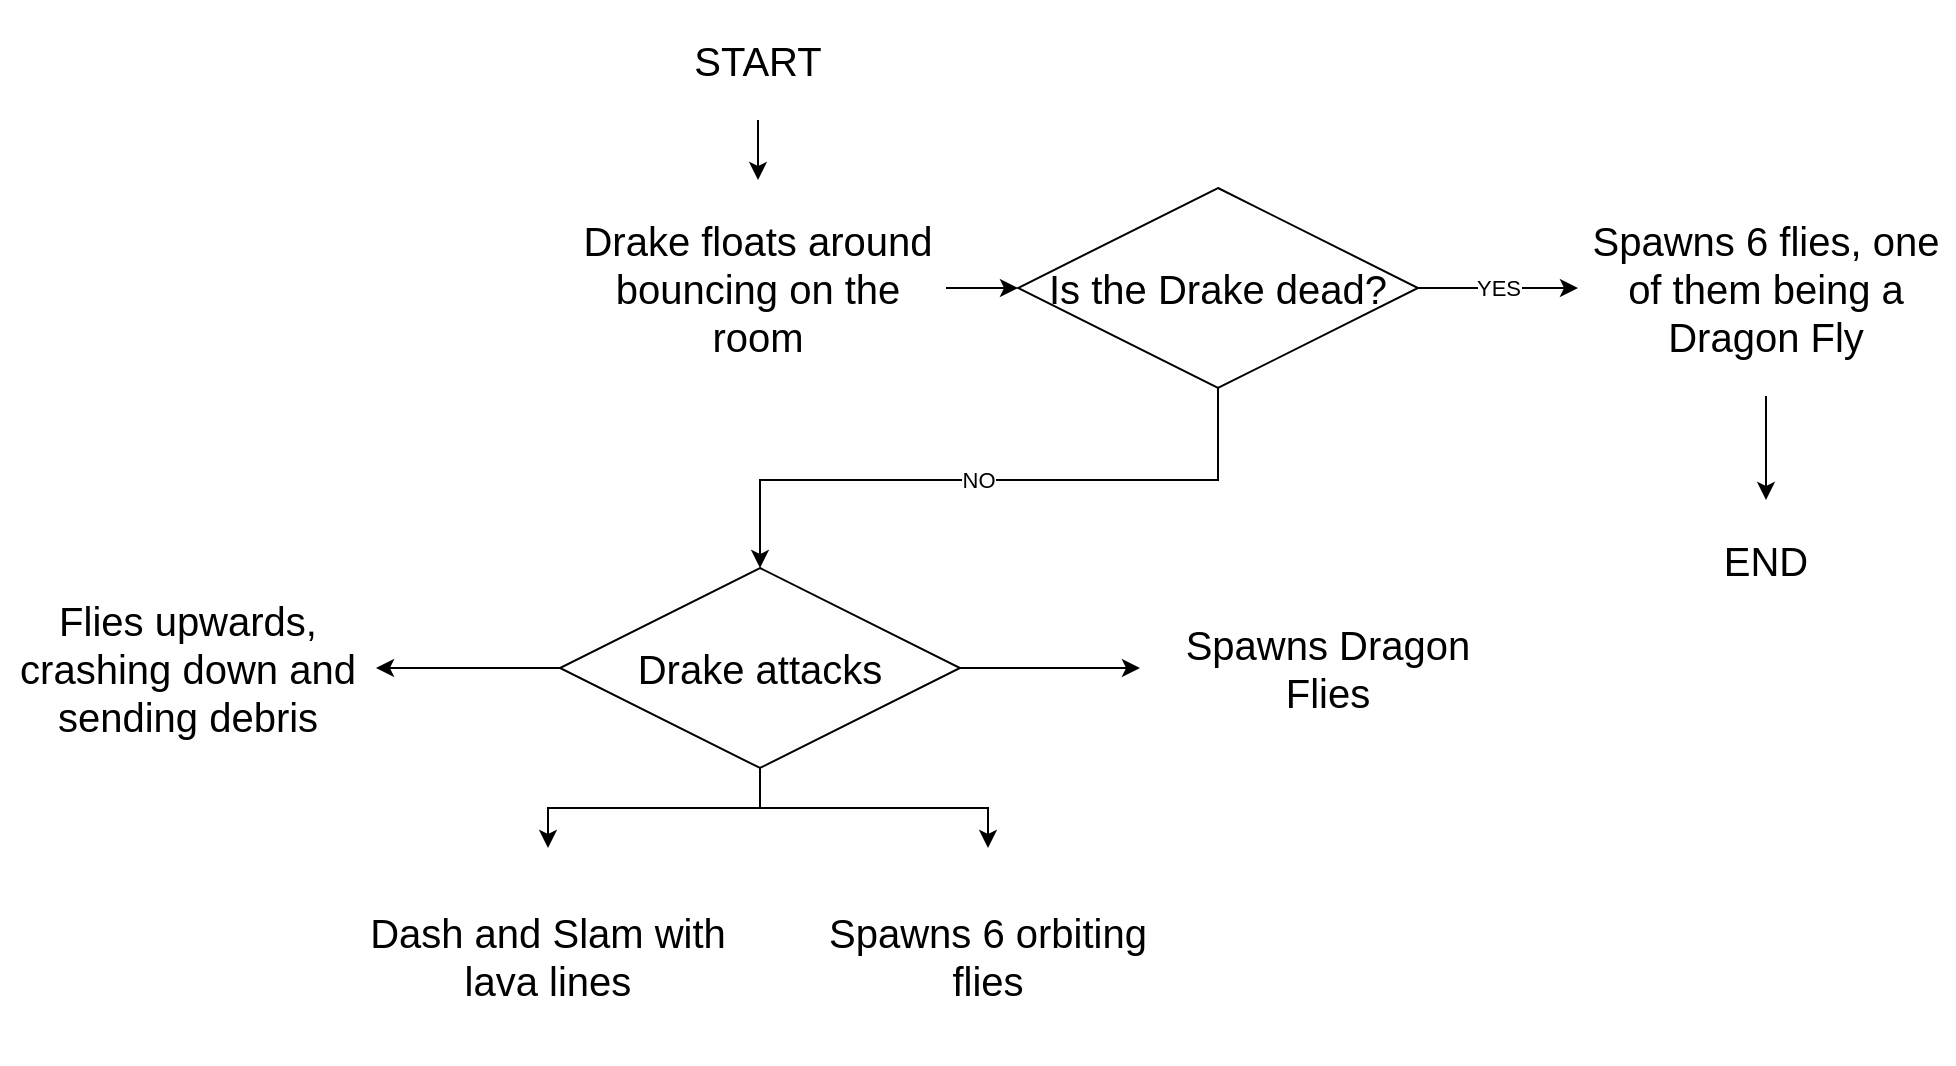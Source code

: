 <mxfile version="27.2.0">
  <diagram name="Página-1" id="-WXcRcZX3HXNQF5mQ1T5">
    <mxGraphModel dx="994" dy="634" grid="1" gridSize="10" guides="1" tooltips="1" connect="1" arrows="1" fold="1" page="1" pageScale="1" pageWidth="1000" pageHeight="2000" math="0" shadow="0">
      <root>
        <mxCell id="0" />
        <mxCell id="1" parent="0" />
        <mxCell id="FJtPStaCHCZ6-Py3G7Vr-15" style="edgeStyle=orthogonalEdgeStyle;rounded=0;orthogonalLoop=1;jettySize=auto;html=1;" edge="1" parent="1" source="FJtPStaCHCZ6-Py3G7Vr-1" target="FJtPStaCHCZ6-Py3G7Vr-2">
          <mxGeometry relative="1" as="geometry" />
        </mxCell>
        <mxCell id="FJtPStaCHCZ6-Py3G7Vr-1" value="START" style="rounded=0;whiteSpace=wrap;html=1;fillColor=light-dark(#FFFFFF,#00FF3F);strokeColor=none;fontSize=20;fontColor=light-dark(#000000,#000000);" vertex="1" parent="1">
          <mxGeometry x="330" y="40" width="120" height="60" as="geometry" />
        </mxCell>
        <mxCell id="FJtPStaCHCZ6-Py3G7Vr-18" style="edgeStyle=orthogonalEdgeStyle;rounded=0;orthogonalLoop=1;jettySize=auto;html=1;entryX=0;entryY=0.5;entryDx=0;entryDy=0;" edge="1" parent="1" source="FJtPStaCHCZ6-Py3G7Vr-2" target="FJtPStaCHCZ6-Py3G7Vr-17">
          <mxGeometry relative="1" as="geometry" />
        </mxCell>
        <mxCell id="FJtPStaCHCZ6-Py3G7Vr-2" value="Drake floats around bouncing on the room" style="rounded=0;whiteSpace=wrap;html=1;fillColor=light-dark(#FFFFFF,#52A6FF);strokeColor=none;fontSize=20;fontColor=light-dark(#000000,#000000);" vertex="1" parent="1">
          <mxGeometry x="296" y="130" width="188" height="108" as="geometry" />
        </mxCell>
        <mxCell id="FJtPStaCHCZ6-Py3G7Vr-7" style="edgeStyle=orthogonalEdgeStyle;rounded=0;orthogonalLoop=1;jettySize=auto;html=1;entryX=0;entryY=0.5;entryDx=0;entryDy=0;" edge="1" parent="1" source="FJtPStaCHCZ6-Py3G7Vr-4" target="FJtPStaCHCZ6-Py3G7Vr-6">
          <mxGeometry relative="1" as="geometry" />
        </mxCell>
        <mxCell id="FJtPStaCHCZ6-Py3G7Vr-11" style="edgeStyle=orthogonalEdgeStyle;rounded=0;orthogonalLoop=1;jettySize=auto;html=1;entryX=0.5;entryY=0;entryDx=0;entryDy=0;" edge="1" parent="1" source="FJtPStaCHCZ6-Py3G7Vr-4" target="FJtPStaCHCZ6-Py3G7Vr-8">
          <mxGeometry relative="1" as="geometry" />
        </mxCell>
        <mxCell id="FJtPStaCHCZ6-Py3G7Vr-12" style="edgeStyle=orthogonalEdgeStyle;rounded=0;orthogonalLoop=1;jettySize=auto;html=1;entryX=0.5;entryY=0;entryDx=0;entryDy=0;" edge="1" parent="1" source="FJtPStaCHCZ6-Py3G7Vr-4" target="FJtPStaCHCZ6-Py3G7Vr-10">
          <mxGeometry relative="1" as="geometry" />
        </mxCell>
        <mxCell id="FJtPStaCHCZ6-Py3G7Vr-14" style="edgeStyle=orthogonalEdgeStyle;rounded=0;orthogonalLoop=1;jettySize=auto;html=1;" edge="1" parent="1" source="FJtPStaCHCZ6-Py3G7Vr-4" target="FJtPStaCHCZ6-Py3G7Vr-13">
          <mxGeometry relative="1" as="geometry" />
        </mxCell>
        <mxCell id="FJtPStaCHCZ6-Py3G7Vr-4" value="Drake attacks" style="rhombus;whiteSpace=wrap;html=1;fillColor=light-dark(#FFFFFF,#FFC23E);fontSize=20;fontColor=light-dark(#000000,#000000);" vertex="1" parent="1">
          <mxGeometry x="291" y="324" width="200" height="100" as="geometry" />
        </mxCell>
        <mxCell id="FJtPStaCHCZ6-Py3G7Vr-6" value="Spawns Dragon Flies" style="rounded=0;whiteSpace=wrap;html=1;fillColor=light-dark(#FFFFFF,#52A6FF);strokeColor=none;fontSize=20;fontColor=light-dark(#000000,#000000);" vertex="1" parent="1">
          <mxGeometry x="581" y="320" width="188" height="108" as="geometry" />
        </mxCell>
        <mxCell id="FJtPStaCHCZ6-Py3G7Vr-8" value="Spawns 6 orbiting flies" style="rounded=0;whiteSpace=wrap;html=1;fillColor=light-dark(#FFFFFF,#52A6FF);strokeColor=none;fontSize=20;fontColor=light-dark(#000000,#000000);" vertex="1" parent="1">
          <mxGeometry x="411" y="464" width="188" height="108" as="geometry" />
        </mxCell>
        <mxCell id="FJtPStaCHCZ6-Py3G7Vr-10" value="Dash and Slam with lava lines" style="rounded=0;whiteSpace=wrap;html=1;fillColor=light-dark(#FFFFFF,#52A6FF);strokeColor=none;fontSize=20;fontColor=light-dark(#000000,#000000);" vertex="1" parent="1">
          <mxGeometry x="191" y="464" width="188" height="108" as="geometry" />
        </mxCell>
        <mxCell id="FJtPStaCHCZ6-Py3G7Vr-13" value="Flies upwards, crashing down and sending debris" style="rounded=0;whiteSpace=wrap;html=1;fillColor=light-dark(#FFFFFF,#52A6FF);strokeColor=none;fontSize=20;fontColor=light-dark(#000000,#000000);" vertex="1" parent="1">
          <mxGeometry x="11" y="320" width="188" height="108" as="geometry" />
        </mxCell>
        <mxCell id="FJtPStaCHCZ6-Py3G7Vr-21" style="edgeStyle=orthogonalEdgeStyle;rounded=0;orthogonalLoop=1;jettySize=auto;html=1;" edge="1" parent="1" source="FJtPStaCHCZ6-Py3G7Vr-17" target="FJtPStaCHCZ6-Py3G7Vr-20">
          <mxGeometry relative="1" as="geometry" />
        </mxCell>
        <mxCell id="FJtPStaCHCZ6-Py3G7Vr-24" value="YES" style="edgeLabel;html=1;align=center;verticalAlign=middle;resizable=0;points=[];" vertex="1" connectable="0" parent="FJtPStaCHCZ6-Py3G7Vr-21">
          <mxGeometry x="0.224" y="-2" relative="1" as="geometry">
            <mxPoint x="-9" y="-2" as="offset" />
          </mxGeometry>
        </mxCell>
        <mxCell id="FJtPStaCHCZ6-Py3G7Vr-27" style="edgeStyle=orthogonalEdgeStyle;rounded=0;orthogonalLoop=1;jettySize=auto;html=1;entryX=0.5;entryY=0;entryDx=0;entryDy=0;" edge="1" parent="1" source="FJtPStaCHCZ6-Py3G7Vr-17" target="FJtPStaCHCZ6-Py3G7Vr-4">
          <mxGeometry relative="1" as="geometry">
            <Array as="points">
              <mxPoint x="620" y="280" />
              <mxPoint x="391" y="280" />
            </Array>
          </mxGeometry>
        </mxCell>
        <mxCell id="FJtPStaCHCZ6-Py3G7Vr-28" value="NO" style="edgeLabel;html=1;align=center;verticalAlign=middle;resizable=0;points=[];" vertex="1" connectable="0" parent="FJtPStaCHCZ6-Py3G7Vr-27">
          <mxGeometry x="0.044" relative="1" as="geometry">
            <mxPoint as="offset" />
          </mxGeometry>
        </mxCell>
        <mxCell id="FJtPStaCHCZ6-Py3G7Vr-17" value="Is the Drake dead?" style="rhombus;whiteSpace=wrap;html=1;fillColor=light-dark(#FFFFFF,#FFC23E);fontSize=20;fontColor=light-dark(#000000,#000000);" vertex="1" parent="1">
          <mxGeometry x="520" y="134" width="200" height="100" as="geometry" />
        </mxCell>
        <mxCell id="FJtPStaCHCZ6-Py3G7Vr-23" style="edgeStyle=orthogonalEdgeStyle;rounded=0;orthogonalLoop=1;jettySize=auto;html=1;entryX=0.5;entryY=0;entryDx=0;entryDy=0;" edge="1" parent="1" source="FJtPStaCHCZ6-Py3G7Vr-20" target="FJtPStaCHCZ6-Py3G7Vr-22">
          <mxGeometry relative="1" as="geometry" />
        </mxCell>
        <mxCell id="FJtPStaCHCZ6-Py3G7Vr-20" value="Spawns 6 flies, one of them being a Dragon Fly" style="rounded=0;whiteSpace=wrap;html=1;fillColor=light-dark(#FFFFFF,#52A6FF);strokeColor=none;fontSize=20;fontColor=light-dark(#000000,#000000);" vertex="1" parent="1">
          <mxGeometry x="800" y="130" width="188" height="108" as="geometry" />
        </mxCell>
        <mxCell id="FJtPStaCHCZ6-Py3G7Vr-22" value="END" style="rounded=0;whiteSpace=wrap;html=1;fillColor=light-dark(#FFFFFF,#FF0000);strokeColor=none;fontSize=20;fontColor=light-dark(#000000,#E9E9E9);" vertex="1" parent="1">
          <mxGeometry x="834" y="290" width="120" height="60" as="geometry" />
        </mxCell>
      </root>
    </mxGraphModel>
  </diagram>
</mxfile>
